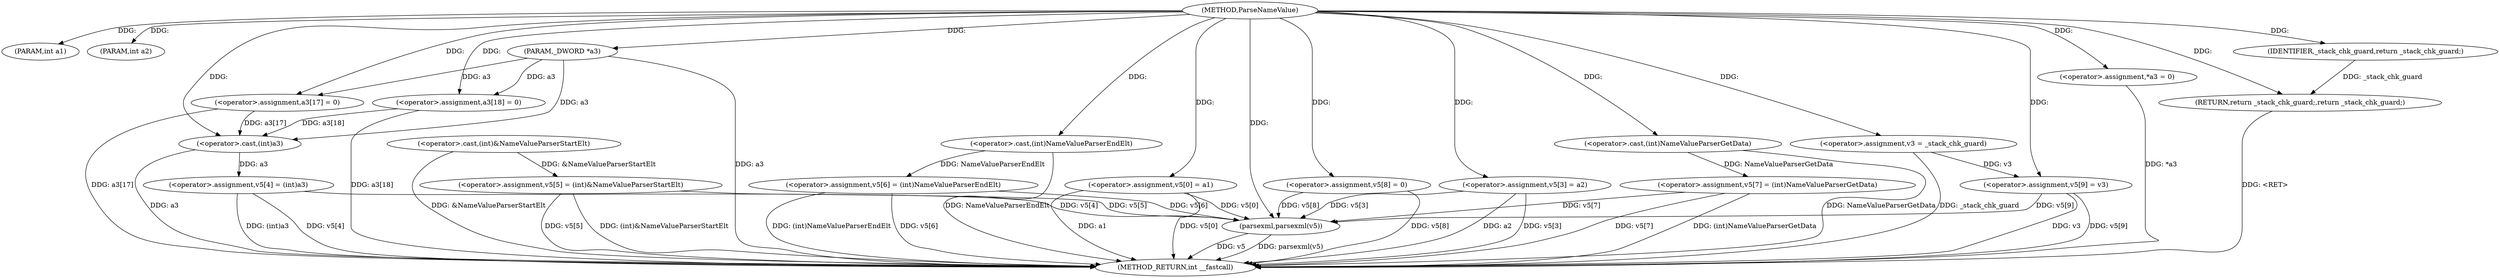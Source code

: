 digraph ParseNameValue {  
"1000103" [label = "(METHOD,ParseNameValue)" ]
"1000180" [label = "(METHOD_RETURN,int __fastcall)" ]
"1000104" [label = "(PARAM,int a1)" ]
"1000105" [label = "(PARAM,int a2)" ]
"1000106" [label = "(PARAM,_DWORD *a3)" ]
"1000110" [label = "(<operator>.assignment,a3[17] = 0)" ]
"1000115" [label = "(<operator>.assignment,a3[18] = 0)" ]
"1000120" [label = "(<operator>.assignment,v5[5] = (int)&NameValueParserStartElt)" ]
"1000124" [label = "(<operator>.cast,(int)&NameValueParserStartElt)" ]
"1000128" [label = "(<operator>.assignment,v5[6] = (int)NameValueParserEndElt)" ]
"1000132" [label = "(<operator>.cast,(int)NameValueParserEndElt)" ]
"1000135" [label = "(<operator>.assignment,v5[0] = a1)" ]
"1000140" [label = "(<operator>.assignment,v5[3] = a2)" ]
"1000145" [label = "(<operator>.assignment,v5[8] = 0)" ]
"1000150" [label = "(<operator>.assignment,v5[4] = (int)a3)" ]
"1000154" [label = "(<operator>.cast,(int)a3)" ]
"1000157" [label = "(<operator>.assignment,v5[7] = (int)NameValueParserGetData)" ]
"1000161" [label = "(<operator>.cast,(int)NameValueParserGetData)" ]
"1000164" [label = "(<operator>.assignment,v3 = _stack_chk_guard)" ]
"1000167" [label = "(<operator>.assignment,*a3 = 0)" ]
"1000171" [label = "(<operator>.assignment,v5[9] = v3)" ]
"1000176" [label = "(parsexml,parsexml(v5))" ]
"1000178" [label = "(RETURN,return _stack_chk_guard;,return _stack_chk_guard;)" ]
"1000179" [label = "(IDENTIFIER,_stack_chk_guard,return _stack_chk_guard;)" ]
  "1000164" -> "1000180"  [ label = "DDG: _stack_chk_guard"] 
  "1000120" -> "1000180"  [ label = "DDG: (int)&NameValueParserStartElt"] 
  "1000120" -> "1000180"  [ label = "DDG: v5[5]"] 
  "1000132" -> "1000180"  [ label = "DDG: NameValueParserEndElt"] 
  "1000154" -> "1000180"  [ label = "DDG: a3"] 
  "1000128" -> "1000180"  [ label = "DDG: v5[6]"] 
  "1000110" -> "1000180"  [ label = "DDG: a3[17]"] 
  "1000140" -> "1000180"  [ label = "DDG: a2"] 
  "1000135" -> "1000180"  [ label = "DDG: v5[0]"] 
  "1000157" -> "1000180"  [ label = "DDG: (int)NameValueParserGetData"] 
  "1000161" -> "1000180"  [ label = "DDG: NameValueParserGetData"] 
  "1000135" -> "1000180"  [ label = "DDG: a1"] 
  "1000157" -> "1000180"  [ label = "DDG: v5[7]"] 
  "1000115" -> "1000180"  [ label = "DDG: a3[18]"] 
  "1000140" -> "1000180"  [ label = "DDG: v5[3]"] 
  "1000124" -> "1000180"  [ label = "DDG: &NameValueParserStartElt"] 
  "1000176" -> "1000180"  [ label = "DDG: v5"] 
  "1000176" -> "1000180"  [ label = "DDG: parsexml(v5)"] 
  "1000171" -> "1000180"  [ label = "DDG: v3"] 
  "1000171" -> "1000180"  [ label = "DDG: v5[9]"] 
  "1000150" -> "1000180"  [ label = "DDG: (int)a3"] 
  "1000145" -> "1000180"  [ label = "DDG: v5[8]"] 
  "1000167" -> "1000180"  [ label = "DDG: *a3"] 
  "1000150" -> "1000180"  [ label = "DDG: v5[4]"] 
  "1000106" -> "1000180"  [ label = "DDG: a3"] 
  "1000128" -> "1000180"  [ label = "DDG: (int)NameValueParserEndElt"] 
  "1000178" -> "1000180"  [ label = "DDG: <RET>"] 
  "1000103" -> "1000104"  [ label = "DDG: "] 
  "1000103" -> "1000105"  [ label = "DDG: "] 
  "1000103" -> "1000106"  [ label = "DDG: "] 
  "1000103" -> "1000110"  [ label = "DDG: "] 
  "1000106" -> "1000110"  [ label = "DDG: a3"] 
  "1000103" -> "1000115"  [ label = "DDG: "] 
  "1000106" -> "1000115"  [ label = "DDG: a3"] 
  "1000124" -> "1000120"  [ label = "DDG: &NameValueParserStartElt"] 
  "1000132" -> "1000128"  [ label = "DDG: NameValueParserEndElt"] 
  "1000103" -> "1000132"  [ label = "DDG: "] 
  "1000103" -> "1000135"  [ label = "DDG: "] 
  "1000103" -> "1000140"  [ label = "DDG: "] 
  "1000103" -> "1000145"  [ label = "DDG: "] 
  "1000154" -> "1000150"  [ label = "DDG: a3"] 
  "1000115" -> "1000154"  [ label = "DDG: a3[18]"] 
  "1000110" -> "1000154"  [ label = "DDG: a3[17]"] 
  "1000106" -> "1000154"  [ label = "DDG: a3"] 
  "1000103" -> "1000154"  [ label = "DDG: "] 
  "1000161" -> "1000157"  [ label = "DDG: NameValueParserGetData"] 
  "1000103" -> "1000161"  [ label = "DDG: "] 
  "1000103" -> "1000164"  [ label = "DDG: "] 
  "1000103" -> "1000167"  [ label = "DDG: "] 
  "1000164" -> "1000171"  [ label = "DDG: v3"] 
  "1000103" -> "1000171"  [ label = "DDG: "] 
  "1000135" -> "1000176"  [ label = "DDG: v5[0]"] 
  "1000120" -> "1000176"  [ label = "DDG: v5[5]"] 
  "1000157" -> "1000176"  [ label = "DDG: v5[7]"] 
  "1000140" -> "1000176"  [ label = "DDG: v5[3]"] 
  "1000128" -> "1000176"  [ label = "DDG: v5[6]"] 
  "1000171" -> "1000176"  [ label = "DDG: v5[9]"] 
  "1000145" -> "1000176"  [ label = "DDG: v5[8]"] 
  "1000150" -> "1000176"  [ label = "DDG: v5[4]"] 
  "1000103" -> "1000176"  [ label = "DDG: "] 
  "1000179" -> "1000178"  [ label = "DDG: _stack_chk_guard"] 
  "1000103" -> "1000178"  [ label = "DDG: "] 
  "1000103" -> "1000179"  [ label = "DDG: "] 
}
